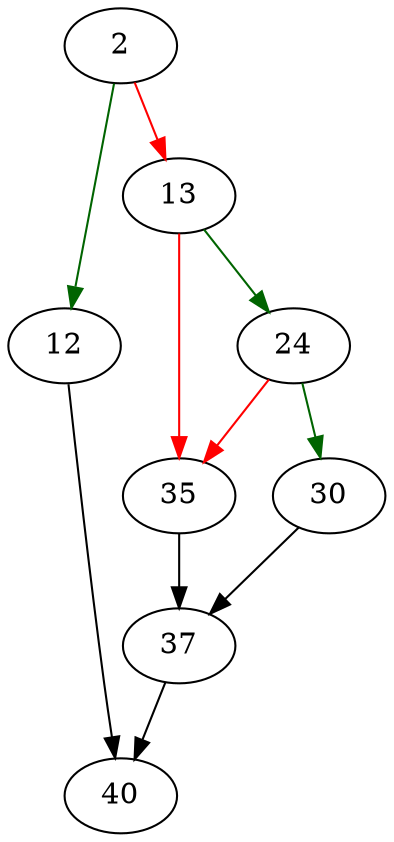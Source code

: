strict digraph "readFileContents" {
	// Node definitions.
	2 [entry=true];
	12;
	13;
	40;
	24;
	35;
	30;
	37;

	// Edge definitions.
	2 -> 12 [
		color=darkgreen
		cond=true
	];
	2 -> 13 [
		color=red
		cond=false
	];
	12 -> 40;
	13 -> 24 [
		color=darkgreen
		cond=true
	];
	13 -> 35 [
		color=red
		cond=false
	];
	24 -> 35 [
		color=red
		cond=false
	];
	24 -> 30 [
		color=darkgreen
		cond=true
	];
	35 -> 37;
	30 -> 37;
	37 -> 40;
}